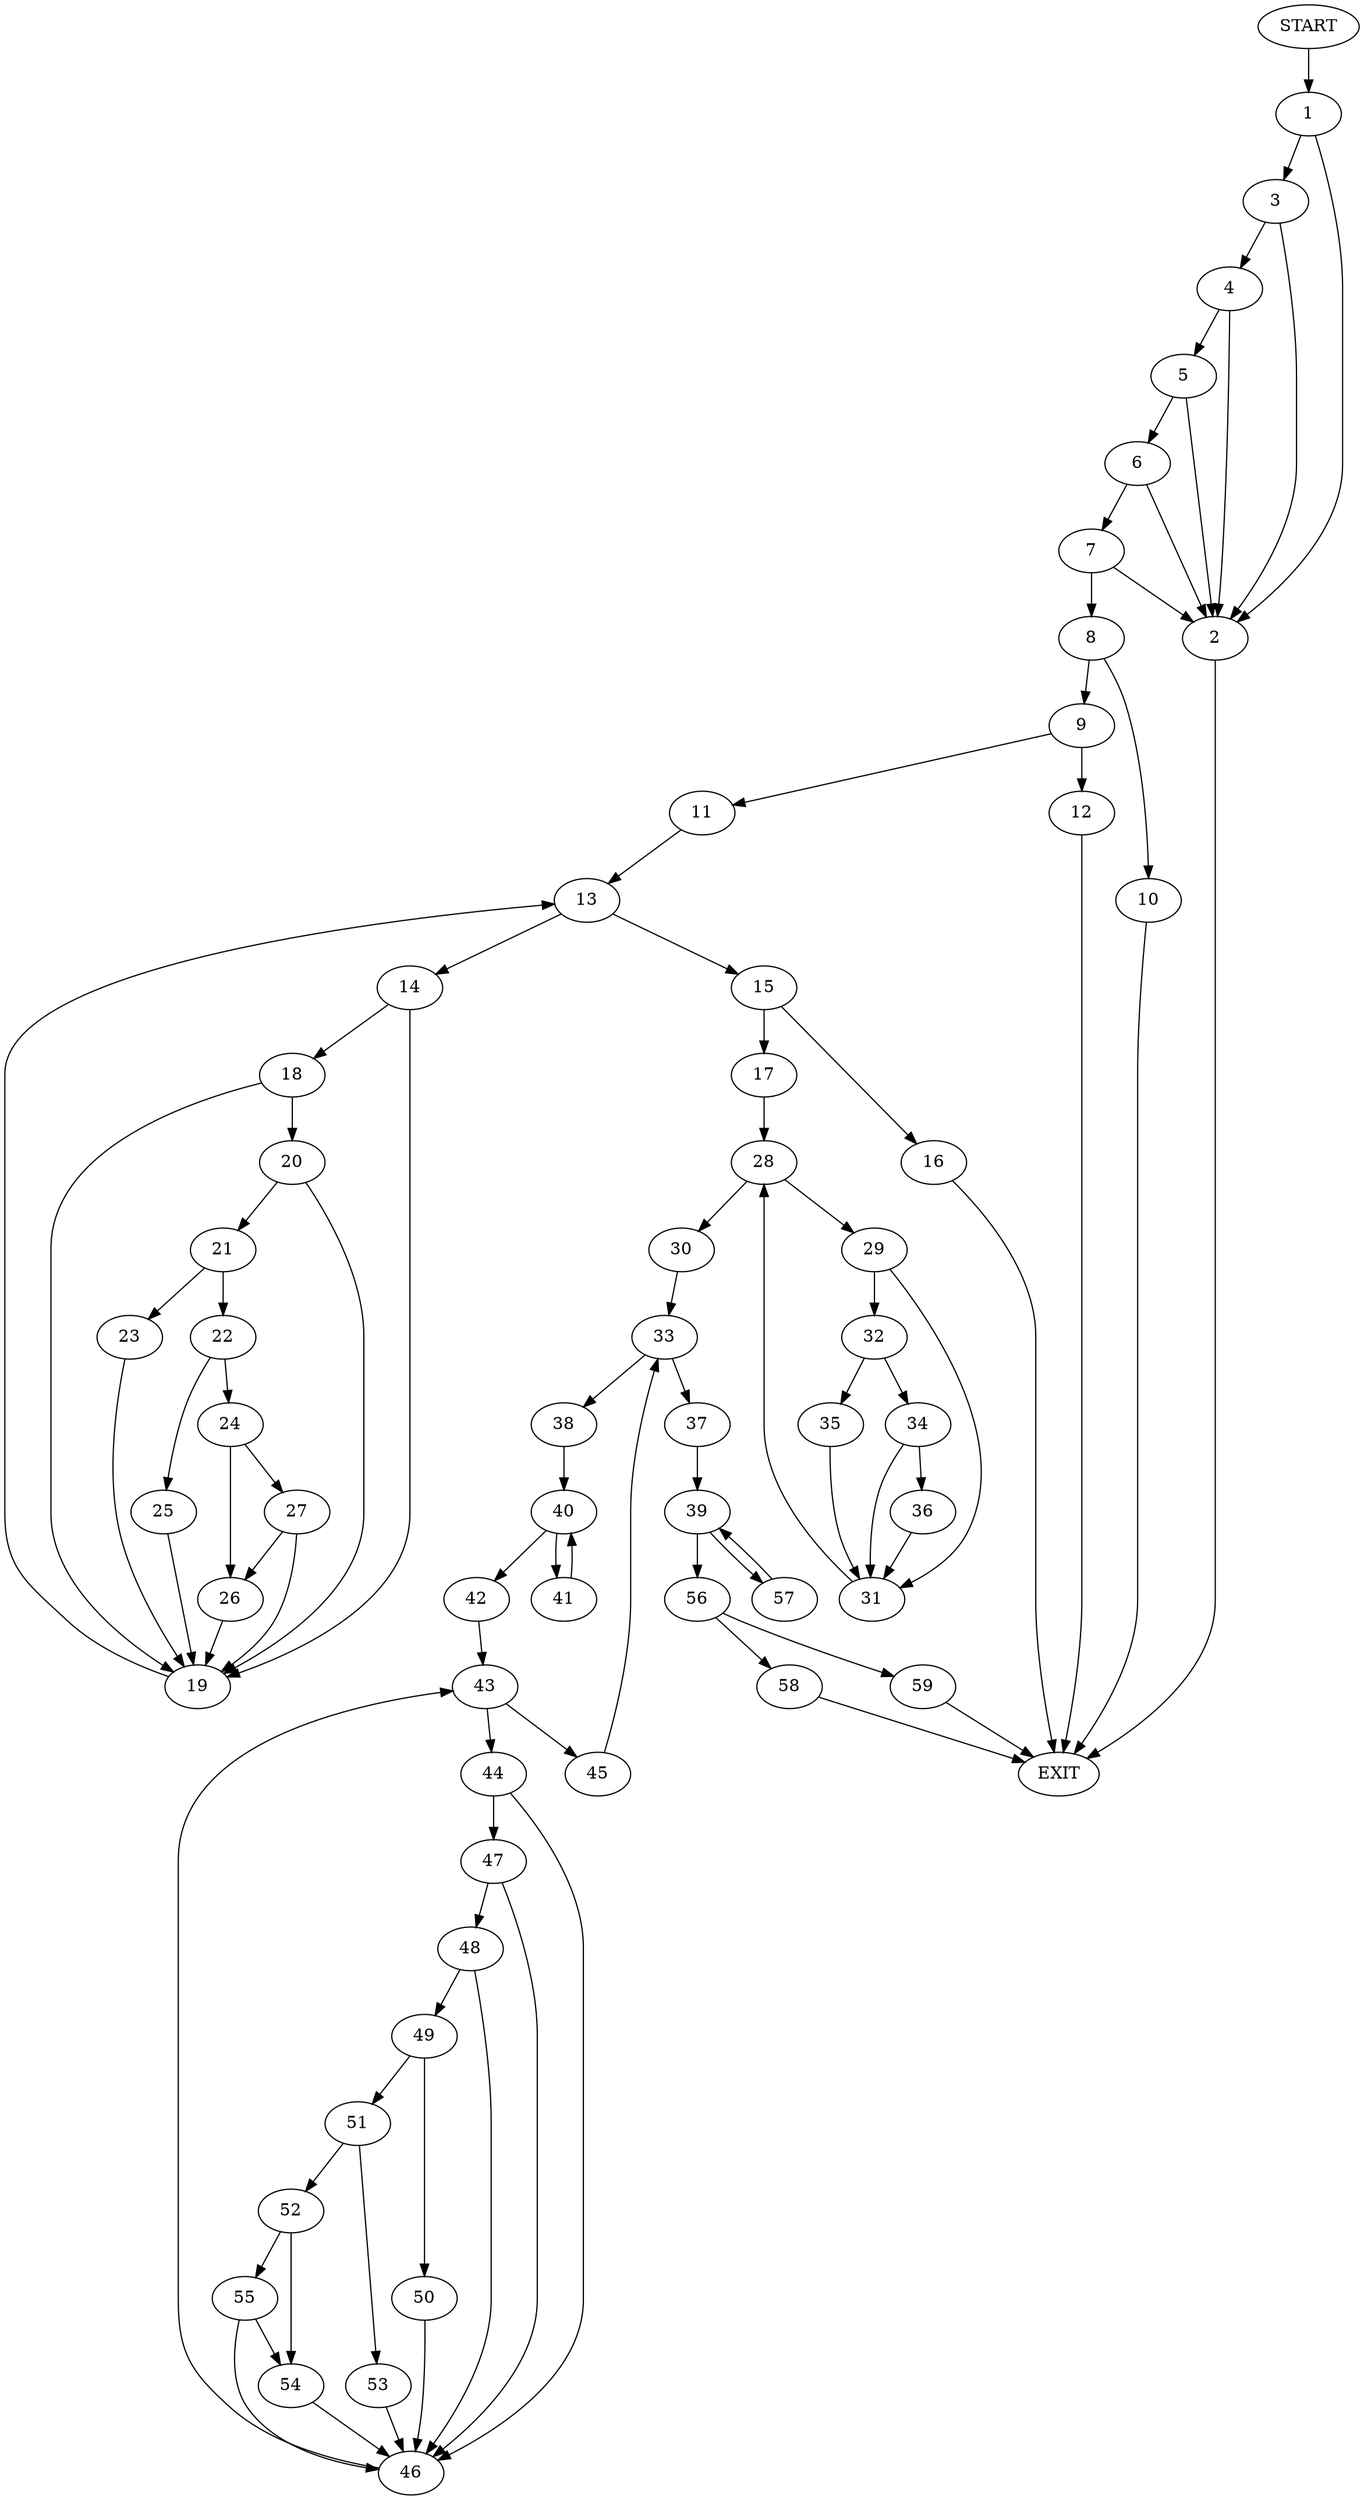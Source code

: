 digraph {
0 [label="START"]
60 [label="EXIT"]
0 -> 1
1 -> 2
1 -> 3
2 -> 60
3 -> 2
3 -> 4
4 -> 5
4 -> 2
5 -> 6
5 -> 2
6 -> 7
6 -> 2
7 -> 2
7 -> 8
8 -> 9
8 -> 10
10 -> 60
9 -> 11
9 -> 12
12 -> 60
11 -> 13
13 -> 14
13 -> 15
15 -> 16
15 -> 17
14 -> 18
14 -> 19
18 -> 20
18 -> 19
19 -> 13
20 -> 21
20 -> 19
21 -> 22
21 -> 23
22 -> 24
22 -> 25
23 -> 19
25 -> 19
24 -> 26
24 -> 27
26 -> 19
27 -> 26
27 -> 19
17 -> 28
16 -> 60
28 -> 29
28 -> 30
29 -> 31
29 -> 32
30 -> 33
31 -> 28
32 -> 34
32 -> 35
35 -> 31
34 -> 31
34 -> 36
36 -> 31
33 -> 37
33 -> 38
37 -> 39
38 -> 40
40 -> 41
40 -> 42
42 -> 43
41 -> 40
43 -> 44
43 -> 45
44 -> 46
44 -> 47
45 -> 33
46 -> 43
47 -> 46
47 -> 48
48 -> 46
48 -> 49
49 -> 50
49 -> 51
50 -> 46
51 -> 52
51 -> 53
52 -> 54
52 -> 55
53 -> 46
55 -> 46
55 -> 54
54 -> 46
39 -> 56
39 -> 57
57 -> 39
56 -> 58
56 -> 59
58 -> 60
59 -> 60
}
